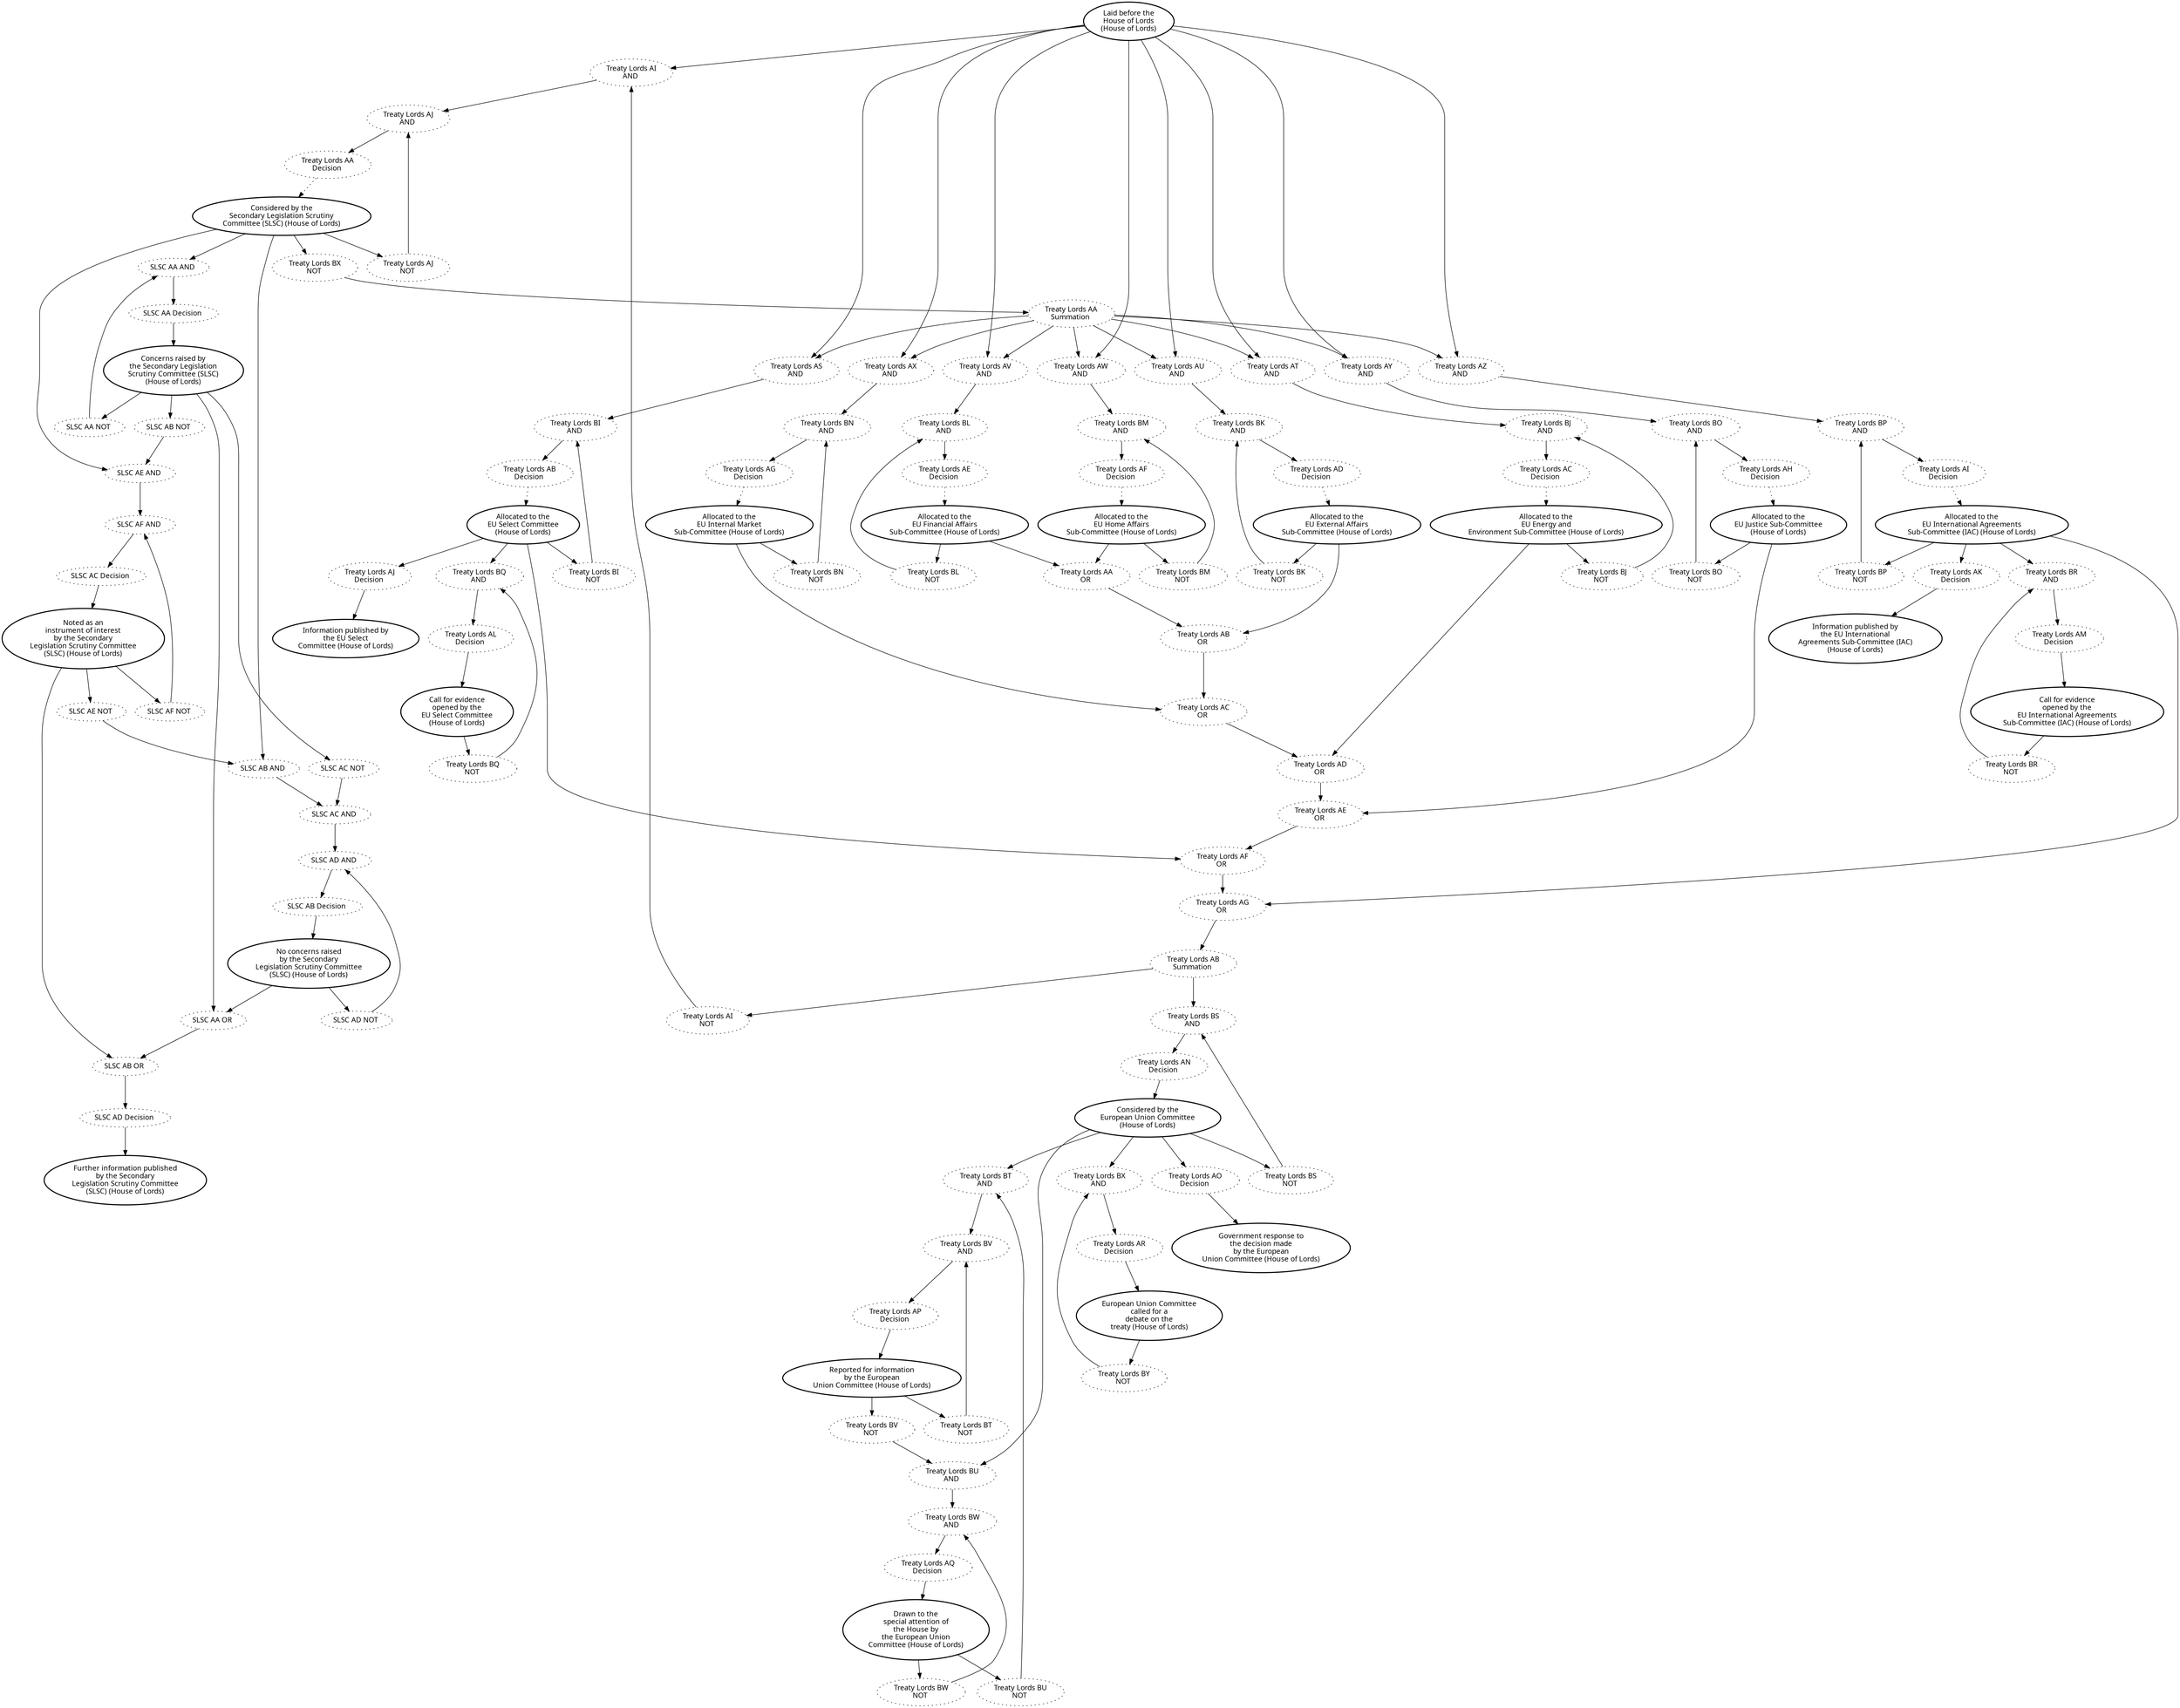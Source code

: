 digraph{graph[fontname="calibri"];node[fontname="calibri"];edge[fontname="calibri"];edge [style=solid, color=black];"12"->"690"[label=""];edge[style=solid, color=black];edge [style=solid, color=black];"12"->"700"[label=""];edge[style=solid, color=black];edge [style=solid, color=black];"12"->"701"[label=""];edge[style=solid, color=black];edge [style=solid, color=black];"12"->"702"[label=""];edge[style=solid, color=black];edge [style=solid, color=black];"12"->"703"[label=""];edge[style=solid, color=black];edge [style=solid, color=black];"12"->"704"[label=""];edge[style=solid, color=black];edge [style=solid, color=black];"12"->"705"[label=""];edge[style=solid, color=black];edge [style=solid, color=black];"12"->"706"[label=""];edge[style=solid, color=black];edge [style=solid, color=black];"12"->"707"[label=""];edge[style=solid, color=black];edge [style=solid, color=black];"19"->"592"[label=""];edge[style=solid, color=black];edge [style=solid, color=black];"19"->"593"[label=""];edge[style=solid, color=black];edge [style=solid, color=black];"19"->"596"[label=""];edge[style=solid, color=black];edge [style=solid, color=black];"19"->"764"[label=""];edge[style=solid, color=black];edge [style=solid, color=black];"19"->"1165"[label=""];edge[style=solid, color=black];edge [style=solid, color=black];"72"->"603"[label=""];edge[style=solid, color=black];edge [style=solid, color=black];"72"->"598"[label=""];edge[style=solid, color=black];edge [style=solid, color=black];"84"->"600"[label=""];edge[style=solid, color=black];edge [style=solid, color=black];"84"->"601"[label=""];edge[style=solid, color=black];edge [style=solid, color=black];"84"->"602"[label=""];edge[style=solid, color=black];edge [style=solid, color=black];"84"->"598"[label=""];edge[style=solid, color=black];edge [style=solid, color=black];"143"->"604"[label=""];edge[style=solid, color=black];edge [style=solid, color=black];"143"->"605"[label=""];edge[style=solid, color=black];edge [style=solid, color=black];"143"->"599"[label=""];edge[style=solid, color=black];edge [style=solid, color=black];"151"->"747"[label=""];edge[style=solid, color=black];edge [style=solid, color=black];"151"->"789"[label=""];edge[style=solid, color=black];edge [style=solid, color=black];"151"->"724"[label=""];edge[style=solid, color=black];edge [style=solid, color=black];"151"->"736"[label=""];edge[style=solid, color=black];edge [style=solid, color=black];"152"->"792"[label=""];edge[style=solid, color=black];edge [style=solid, color=black];"152"->"731"[label=""];edge[style=solid, color=black];edge [style=solid, color=black];"153"->"794"[label=""];edge[style=solid, color=black];edge [style=solid, color=black];"153"->"733"[label=""];edge[style=solid, color=black];edge [style=solid, color=black];"154"->"790"[label=""];edge[style=solid, color=black];edge [style=solid, color=black];"154"->"734"[label=""];edge[style=solid, color=black];edge [style=solid, color=black];"155"->"791"[label=""];edge[style=solid, color=black];edge [style=solid, color=black];"155"->"732"[label=""];edge[style=solid, color=black];edge [style=solid, color=black];"156"->"795"[label=""];edge[style=solid, color=black];edge [style=solid, color=black];"156"->"735"[label=""];edge[style=solid, color=black];edge [style=solid, color=black];"157"->"793"[label=""];edge[style=solid, color=black];edge [style=solid, color=black];"157"->"731"[label=""];edge[style=solid, color=black];edge [style=solid, color=black];"158"->"803"[label=""];edge[style=solid, color=black];edge [style=solid, color=black];"158"->"801"[label=""];edge[style=solid, color=black];edge [style=solid, color=black];"159"->"800"[label=""];edge[style=solid, color=black];edge [style=solid, color=black];"159"->"802"[label=""];edge[style=solid, color=black];edge [style=solid, color=black];"202"->"799"[label=""];edge[style=solid, color=black];edge [style=solid, color=black];"202"->"752"[label=""];edge[style=solid, color=black];edge [style=solid, color=black];"202"->"727"[label=""];edge[style=solid, color=black];edge [style=solid, color=black];"202"->"728"[label=""];edge[style=solid, color=black];edge [style=solid, color=black];"202"->"1473"[label=""];edge[style=solid, color=black];edge [style=solid, color=black];"225"->"748"[label=""];edge[style=solid, color=black];edge [style=solid, color=black];"225"->"725"[label=""];edge[style=solid, color=black];edge [style=solid, color=black];"225"->"737"[label=""];edge[style=solid, color=black];edge [style=solid, color=black];"225"->"796"[label=""];edge[style=solid, color=black];edge [style=solid, color=black];"275"->"798"[label=""];edge[style=solid, color=black];edge [style=solid, color=black];"276"->"797"[label=""];edge[style=solid, color=black];edge [style=solid, color=black];"592"->"606"[label=""];edge[style=solid, color=black];edge [style=solid, color=black];"593"->"594"[label=""];edge[style=solid, color=black];edge [style=solid, color=black];"594"->"595"[label=""];edge[style=solid, color=black];edge [style=solid, color=black];"595"->"607"[label=""];edge[style=solid, color=black];edge [style=solid, color=black];"596"->"597"[label=""];edge[style=solid, color=black];edge [style=solid, color=black];"597"->"608"[label=""];edge[style=solid, color=black];edge [style=solid, color=black];"598"->"599"[label=""];edge[style=solid, color=black];edge [style=solid, color=black];"599"->"609"[label=""];edge[style=solid, color=black];edge [style=solid, color=black];"600"->"592"[label=""];edge[style=solid, color=black];edge [style=solid, color=black];"601"->"596"[label=""];edge[style=solid, color=black];edge [style=solid, color=black];"602"->"594"[label=""];edge[style=solid, color=black];edge [style=solid, color=black];"603"->"595"[label=""];edge[style=solid, color=black];edge [style=solid, color=black];"604"->"593"[label=""];edge[style=solid, color=black];edge [style=solid, color=black];"605"->"597"[label=""];edge[style=solid, color=black];edge [style=solid, color=black];"606"->"84"[label=""];edge[style=solid, color=black];edge [style=solid, color=black];"607"->"72"[label=""];edge[style=solid, color=black];edge [style=solid, color=black];"608"->"143"[label=""];edge[style=solid, color=black];edge [style=solid, color=black];"609"->"224"[label=""];edge[style=solid, color=black];edge [style=solid, color=black];"690"->"691"[label=""];edge[style=solid, color=black];edge [style=solid, color=black];"691"->"738"[label=""];edge[style=solid, color=black];edge [style=solid, color=black];"700"->"716"[label=""];edge[style=solid, color=black];edge [style=solid, color=black];"701"->"717"[label=""];edge[style=solid, color=black];edge [style=solid, color=black];"702"->"718"[label=""];edge[style=solid, color=black];edge [style=solid, color=black];"703"->"719"[label=""];edge[style=solid, color=black];edge [style=solid, color=black];"704"->"720"[label=""];edge[style=solid, color=black];edge [style=solid, color=black];"705"->"721"[label=""];edge[style=solid, color=black];edge [style=solid, color=black];"706"->"722"[label=""];edge[style=solid, color=black];edge [style=solid, color=black];"707"->"723"[label=""];edge[style=solid, color=black];edge [style=solid, color=black];"716"->"739"[label=""];edge[style=solid, color=black];edge [style=solid, color=black];"717"->"740"[label=""];edge[style=solid, color=black];edge [style=solid, color=black];"718"->"741"[label=""];edge[style=solid, color=black];edge [style=solid, color=black];"719"->"742"[label=""];edge[style=solid, color=black];edge [style=solid, color=black];"720"->"743"[label=""];edge[style=solid, color=black];edge [style=solid, color=black];"721"->"744"[label=""];edge[style=solid, color=black];edge [style=solid, color=black];"722"->"745"[label=""];edge[style=solid, color=black];edge [style=solid, color=black];"723"->"746"[label=""];edge[style=solid, color=black];edge [style=solid, color=black];"724"->"749"[label=""];edge[style=solid, color=black];edge [style=solid, color=black];"725"->"750"[label=""];edge[style=solid, color=black];edge [style=solid, color=black];"726"->"751"[label=""];edge[style=solid, color=black];edge [style=solid, color=black];"727"->"729"[label=""];edge[style=solid, color=black];edge [style=solid, color=black];"728"->"730"[label=""];edge[style=solid, color=black];edge [style=solid, color=black];"729"->"753"[label=""];edge[style=solid, color=black];edge [style=solid, color=black];"730"->"754"[label=""];edge[style=solid, color=black];edge [style=solid, color=black];"731"->"732"[label=""];edge[style=solid, color=black];edge [style=solid, color=black];"732"->"733"[label=""];edge[style=solid, color=black];edge [style=solid, color=black];"733"->"734"[label=""];edge[style=solid, color=black];edge [style=solid, color=black];"734"->"735"[label=""];edge[style=solid, color=black];edge [style=solid, color=black];"735"->"736"[label=""];edge[style=solid, color=black];edge [style=solid, color=black];"736"->"737"[label=""];edge[style=solid, color=black];edge [style=solid, color=black];"737"->"1166"[label=""];edge[style=solid, color=black];edge [style=dotted, color=black];"738"->"19"[label=""];edge[style=solid, color=black];edge [style=dotted, color=black];"739"->"151"[label=""];edge[style=solid, color=black];edge [style=dotted, color=black];"740"->"154"[label=""];edge[style=solid, color=black];edge [style=dotted, color=black];"741"->"155"[label=""];edge[style=solid, color=black];edge [style=dotted, color=black];"742"->"152"[label=""];edge[style=solid, color=black];edge [style=dotted, color=black];"743"->"157"[label=""];edge[style=solid, color=black];edge [style=dotted, color=black];"744"->"153"[label=""];edge[style=solid, color=black];edge [style=dotted, color=black];"745"->"156"[label=""];edge[style=solid, color=black];edge [style=dotted, color=black];"746"->"225"[label=""];edge[style=solid, color=black];edge [style=solid, color=black];"747"->"227"[label=""];edge[style=solid, color=black];edge [style=solid, color=black];"748"->"226"[label=""];edge[style=solid, color=black];edge [style=solid, color=black];"749"->"276"[label=""];edge[style=solid, color=black];edge [style=solid, color=black];"750"->"275"[label=""];edge[style=solid, color=black];edge [style=solid, color=black];"751"->"202"[label=""];edge[style=solid, color=black];edge [style=solid, color=black];"752"->"274"[label=""];edge[style=solid, color=black];edge [style=solid, color=black];"753"->"159"[label=""];edge[style=solid, color=black];edge [style=solid, color=black];"754"->"158"[label=""];edge[style=solid, color=black];edge [style=solid, color=black];"763"->"690"[label=""];edge[style=solid, color=black];edge [style=solid, color=black];"764"->"691"[label=""];edge[style=solid, color=black];edge [style=solid, color=black];"789"->"716"[label=""];edge[style=solid, color=black];edge [style=solid, color=black];"790"->"717"[label=""];edge[style=solid, color=black];edge [style=solid, color=black];"791"->"718"[label=""];edge[style=solid, color=black];edge [style=solid, color=black];"792"->"719"[label=""];edge[style=solid, color=black];edge [style=solid, color=black];"793"->"720"[label=""];edge[style=solid, color=black];edge [style=solid, color=black];"794"->"721"[label=""];edge[style=solid, color=black];edge [style=solid, color=black];"795"->"722"[label=""];edge[style=solid, color=black];edge [style=solid, color=black];"796"->"723"[label=""];edge[style=solid, color=black];edge [style=solid, color=black];"797"->"724"[label=""];edge[style=solid, color=black];edge [style=solid, color=black];"798"->"725"[label=""];edge[style=solid, color=black];edge [style=solid, color=black];"799"->"726"[label=""];edge[style=solid, color=black];edge [style=solid, color=black];"800"->"729"[label=""];edge[style=solid, color=black];edge [style=solid, color=black];"801"->"727"[label=""];edge[style=solid, color=black];edge [style=solid, color=black];"802"->"728"[label=""];edge[style=solid, color=black];edge [style=solid, color=black];"803"->"730"[label=""];edge[style=solid, color=black];edge [style=solid, color=black];"1164"->"700"[label=""];edge[style=solid, color=black];edge [style=solid, color=black];"1164"->"701"[label=""];edge[style=solid, color=black];edge [style=solid, color=black];"1164"->"702"[label=""];edge[style=solid, color=black];edge [style=solid, color=black];"1164"->"703"[label=""];edge[style=solid, color=black];edge [style=solid, color=black];"1164"->"704"[label=""];edge[style=solid, color=black];edge [style=solid, color=black];"1164"->"705"[label=""];edge[style=solid, color=black];edge [style=solid, color=black];"1164"->"706"[label=""];edge[style=solid, color=black];edge [style=solid, color=black];"1164"->"707"[label=""];edge[style=solid, color=black];edge [style=solid, color=black];"1165"->"1164"[label=""];edge[style=solid, color=black];edge [style=solid, color=black];"1166"->"726"[label=""];edge[style=solid, color=black];edge [style=solid, color=black];"1166"->"763"[label=""];edge[style=solid, color=black];edge [style=solid, color=black];"1472"->"1474"[label=""];edge[style=solid, color=black];edge [style=solid, color=black];"1473"->"1475"[label=""];edge[style=solid, color=black];edge [style=solid, color=black];"1474"->"1473"[label=""];edge[style=solid, color=black];edge [style=solid, color=black];"1475"->"1472"[label=""];edge[style=solid, color=black];"12" [label="Laid before the\nHouse of Lords\n(House of Lords)", style=bold];"19" [label="Considered by the\nSecondary Legislation Scrutiny\nCommittee (SLSC) (House of Lords)", style=bold];"72" [label="No concerns raised\nby the Secondary\nLegislation Scrutiny Committee\n(SLSC) (House of Lords)", style=bold];"84" [label="Concerns raised by\nthe Secondary Legislation\nScrutiny Committee (SLSC)\n(House of Lords)", style=bold];"143" [label="Noted as an\ninstrument of interest\nby the Secondary\nLegislation Scrutiny Committee\n(SLSC) (House of Lords)", style=bold];"151" [label="Allocated to the\nEU Select Committee\n(House of Lords)", style=bold];"152" [label="Allocated to the\nEU Financial Affairs\nSub-Committee (House of Lords)", style=bold];"153" [label="Allocated to the\nEU Internal Market\nSub-Committee (House of Lords)", style=bold];"154" [label="Allocated to the\nEU Energy and\nEnvironment Sub-Committee (House of Lords)", style=bold];"155" [label="Allocated to the\nEU External Affairs\nSub-Committee (House of Lords)", style=bold];"156" [label="Allocated to the\nEU Justice Sub-Committee\n(House of Lords)", style=bold];"157" [label="Allocated to the\nEU Home Affairs\nSub-Committee (House of Lords)", style=bold];"158" [label="Drawn to the\nspecial attention of\nthe House by\nthe European Union\nCommittee (House of Lords)", style=bold];"159" [label="Reported for information\nby the European\nUnion Committee (House of Lords)", style=bold];"202" [label="Considered by the\nEuropean Union Committee\n(House of Lords)", style=bold];"225" [label="Allocated to the\nEU International Agreements\nSub-Committee (IAC) (House of Lords)", style=bold];"275" [label="Call for evidence\nopened by the\nEU International Agreements\nSub-Committee (IAC) (House of Lords)", style=bold];"276" [label="Call for evidence\nopened by the\nEU Select Committee\n(House of Lords)", style=bold];"592" [label="SLSC AA AND ", style=dotted];"593" [label="SLSC AB AND ", style=dotted];"594" [label="SLSC AC AND ", style=dotted];"595" [label="SLSC AD AND ", style=dotted];"596" [label="SLSC AE AND ", style=dotted];"597" [label="SLSC AF AND ", style=dotted];"598" [label="SLSC AA OR ", style=dotted];"599" [label="SLSC AB OR ", style=dotted];"600" [label="SLSC AA NOT ", style=dotted];"601" [label="SLSC AB NOT ", style=dotted];"602" [label="SLSC AC NOT ", style=dotted];"603" [label="SLSC AD NOT ", style=dotted];"604" [label="SLSC AE NOT ", style=dotted];"605" [label="SLSC AF NOT ", style=dotted];"606" [label="SLSC AA Decision ", style=dotted];"607" [label="SLSC AB Decision ", style=dotted];"608" [label="SLSC AC Decision ", style=dotted];"609" [label="SLSC AD Decision ", style=dotted];"690" [label="Treaty Lords AI\nAND ", style=dotted];"691" [label="Treaty Lords AJ\nAND ", style=dotted];"700" [label="Treaty Lords AS\nAND ", style=dotted];"701" [label="Treaty Lords AT\nAND ", style=dotted];"702" [label="Treaty Lords AU\nAND ", style=dotted];"703" [label="Treaty Lords AV\nAND ", style=dotted];"704" [label="Treaty Lords AW\nAND ", style=dotted];"705" [label="Treaty Lords AX\nAND ", style=dotted];"706" [label="Treaty Lords AY\nAND ", style=dotted];"707" [label="Treaty Lords AZ\nAND ", style=dotted];"716" [label="Treaty Lords BI\nAND ", style=dotted];"717" [label="Treaty Lords BJ\nAND ", style=dotted];"718" [label="Treaty Lords BK\nAND ", style=dotted];"719" [label="Treaty Lords BL\nAND ", style=dotted];"720" [label="Treaty Lords BM\nAND ", style=dotted];"721" [label="Treaty Lords BN\nAND ", style=dotted];"722" [label="Treaty Lords BO\nAND ", style=dotted];"723" [label="Treaty Lords BP\nAND ", style=dotted];"724" [label="Treaty Lords BQ\nAND ", style=dotted];"725" [label="Treaty Lords BR\nAND ", style=dotted];"726" [label="Treaty Lords BS\nAND ", style=dotted];"727" [label="Treaty Lords BT\nAND ", style=dotted];"728" [label="Treaty Lords BU\nAND ", style=dotted];"729" [label="Treaty Lords BV\nAND ", style=dotted];"730" [label="Treaty Lords BW\nAND ", style=dotted];"731" [label="Treaty Lords AA\nOR ", style=dotted];"732" [label="Treaty Lords AB\nOR ", style=dotted];"733" [label="Treaty Lords AC\nOR ", style=dotted];"734" [label="Treaty Lords AD\nOR ", style=dotted];"735" [label="Treaty Lords AE\nOR ", style=dotted];"736" [label="Treaty Lords AF\nOR ", style=dotted];"737" [label="Treaty Lords AG\nOR ", style=dotted];"738" [label="Treaty Lords AA\nDecision ", style=dotted];"739" [label="Treaty Lords AB\nDecision ", style=dotted];"740" [label="Treaty Lords AC\nDecision ", style=dotted];"741" [label="Treaty Lords AD\nDecision ", style=dotted];"742" [label="Treaty Lords AE\nDecision ", style=dotted];"743" [label="Treaty Lords AF\nDecision ", style=dotted];"744" [label="Treaty Lords AG\nDecision ", style=dotted];"745" [label="Treaty Lords AH\nDecision ", style=dotted];"746" [label="Treaty Lords AI\nDecision ", style=dotted];"747" [label="Treaty Lords AJ\nDecision ", style=dotted];"748" [label="Treaty Lords AK\nDecision ", style=dotted];"749" [label="Treaty Lords AL\nDecision ", style=dotted];"750" [label="Treaty Lords AM\nDecision ", style=dotted];"751" [label="Treaty Lords AN\nDecision ", style=dotted];"752" [label="Treaty Lords AO\nDecision ", style=dotted];"753" [label="Treaty Lords AP\nDecision ", style=dotted];"754" [label="Treaty Lords AQ\nDecision ", style=dotted];"763" [label="Treaty Lords AI\nNOT ", style=dotted];"764" [label="Treaty Lords AJ\nNOT ", style=dotted];"789" [label="Treaty Lords BI\nNOT ", style=dotted];"790" [label="Treaty Lords BJ\nNOT ", style=dotted];"791" [label="Treaty Lords BK\nNOT ", style=dotted];"792" [label="Treaty Lords BL\nNOT ", style=dotted];"793" [label="Treaty Lords BM\nNOT ", style=dotted];"794" [label="Treaty Lords BN\nNOT ", style=dotted];"795" [label="Treaty Lords BO\nNOT ", style=dotted];"796" [label="Treaty Lords BP\nNOT ", style=dotted];"797" [label="Treaty Lords BQ\nNOT ", style=dotted];"798" [label="Treaty Lords BR\nNOT ", style=dotted];"799" [label="Treaty Lords BS\nNOT ", style=dotted];"800" [label="Treaty Lords BT\nNOT ", style=dotted];"801" [label="Treaty Lords BU\nNOT ", style=dotted];"802" [label="Treaty Lords BV\nNOT ", style=dotted];"803" [label="Treaty Lords BW\nNOT ", style=dotted];"1164" [label="Treaty Lords AA\nSummation ", style=dotted];"1165" [label="Treaty Lords BX\nNOT ", style=dotted];"1166" [label="Treaty Lords AB\nSummation ", style=dotted];"1472" [label="European Union Committee\ncalled for a\ndebate on the\ntreaty (House of Lords)", style=bold];"1473" [label="Treaty Lords BX\nAND ", style=dotted];"1474" [label="Treaty Lords BY\nNOT ", style=dotted];"1475" [label="Treaty Lords AR\nDecision ", style=dotted];"224" [label="Further information published\nby the Secondary\nLegislation Scrutiny Committee\n(SLSC) (House of Lords)", style=bold];"227" [label="Information published by\nthe EU Select\nCommittee (House of Lords)", style=bold];"226" [label="Information published by\nthe EU International\nAgreements Sub-Committee (IAC)\n(House of Lords)", style=bold];"274" [label="Government response to\nthe decision made\nby the European\nUnion Committee (House of Lords)", style=bold];}